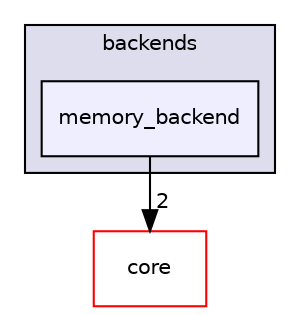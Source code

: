 digraph "src/database/backends/memory_backend" {
  compound=true
  node [ fontsize="10", fontname="Helvetica"];
  edge [ labelfontsize="10", labelfontname="Helvetica"];
  subgraph clusterdir_4a64ab7d9dd723f4f97a4d0759b28b1b {
    graph [ bgcolor="#ddddee", pencolor="black", label="backends" fontname="Helvetica", fontsize="10", URL="dir_4a64ab7d9dd723f4f97a4d0759b28b1b.html"]
  dir_61d5aa7f1cbd32e774c0cabeaa317a4d [shape=box, label="memory_backend", style="filled", fillcolor="#eeeeff", pencolor="black", URL="dir_61d5aa7f1cbd32e774c0cabeaa317a4d.html"];
  }
  dir_aebb8dcc11953d78e620bbef0b9e2183 [shape=box label="core" fillcolor="white" style="filled" color="red" URL="dir_aebb8dcc11953d78e620bbef0b9e2183.html"];
  dir_61d5aa7f1cbd32e774c0cabeaa317a4d->dir_aebb8dcc11953d78e620bbef0b9e2183 [headlabel="2", labeldistance=1.5 headhref="dir_000012_000001.html"];
}

